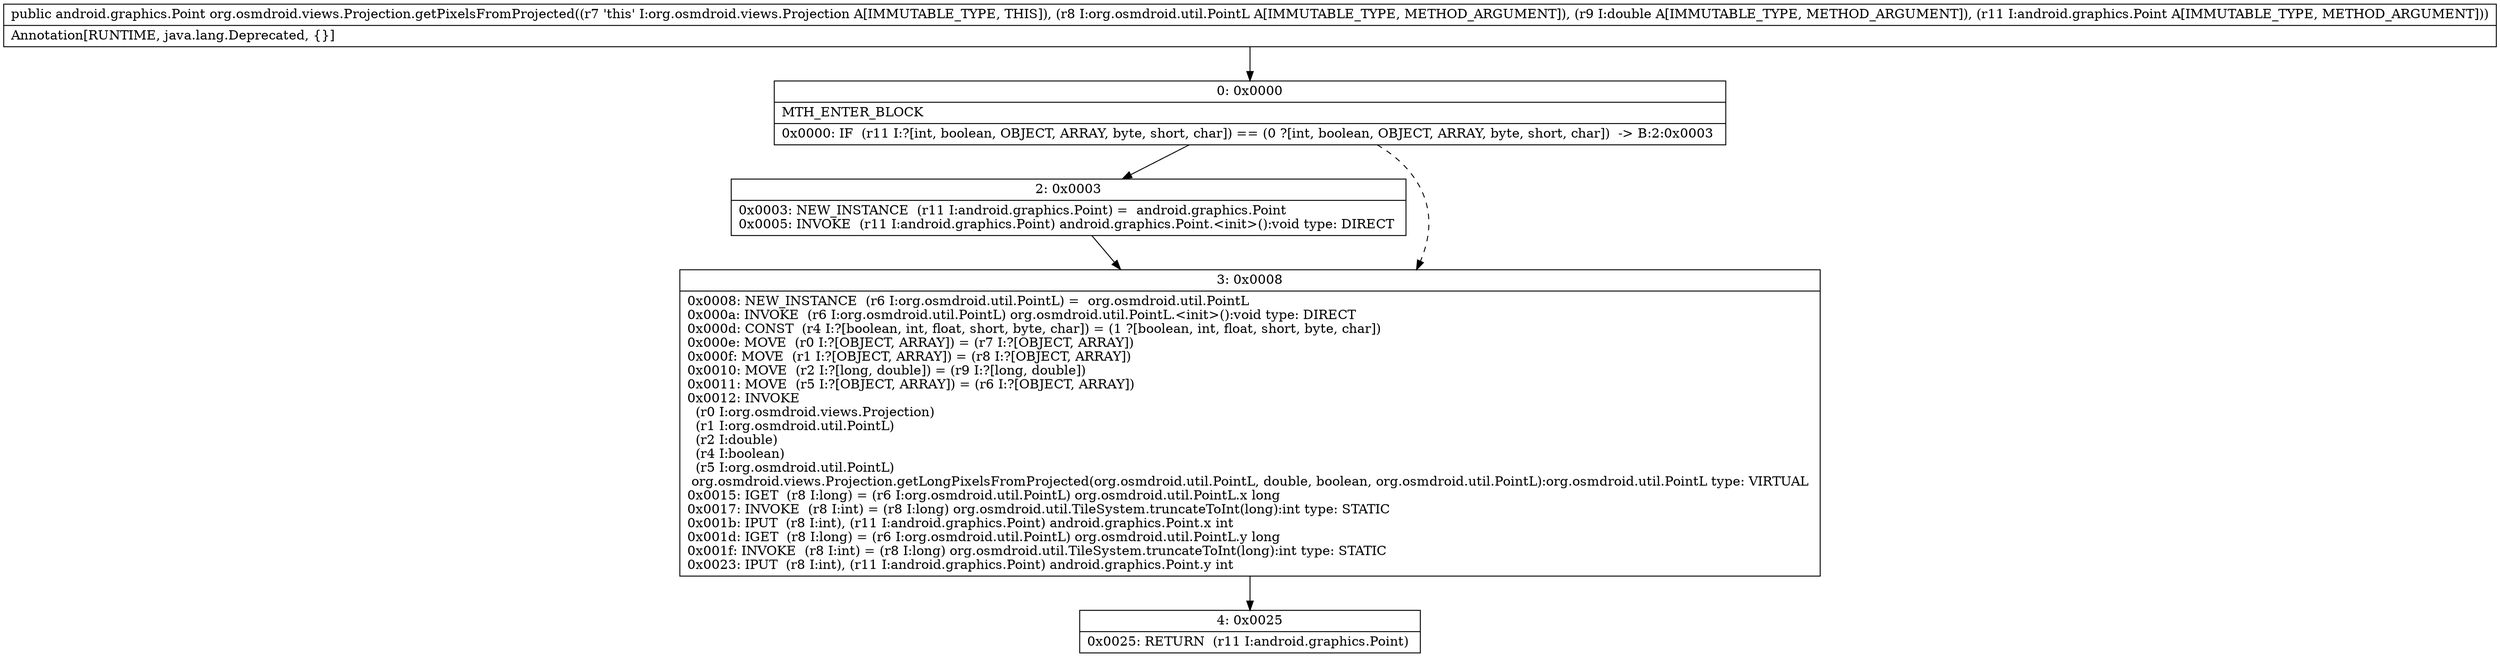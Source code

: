 digraph "CFG fororg.osmdroid.views.Projection.getPixelsFromProjected(Lorg\/osmdroid\/util\/PointL;DLandroid\/graphics\/Point;)Landroid\/graphics\/Point;" {
Node_0 [shape=record,label="{0\:\ 0x0000|MTH_ENTER_BLOCK\l|0x0000: IF  (r11 I:?[int, boolean, OBJECT, ARRAY, byte, short, char]) == (0 ?[int, boolean, OBJECT, ARRAY, byte, short, char])  \-\> B:2:0x0003 \l}"];
Node_2 [shape=record,label="{2\:\ 0x0003|0x0003: NEW_INSTANCE  (r11 I:android.graphics.Point) =  android.graphics.Point \l0x0005: INVOKE  (r11 I:android.graphics.Point) android.graphics.Point.\<init\>():void type: DIRECT \l}"];
Node_3 [shape=record,label="{3\:\ 0x0008|0x0008: NEW_INSTANCE  (r6 I:org.osmdroid.util.PointL) =  org.osmdroid.util.PointL \l0x000a: INVOKE  (r6 I:org.osmdroid.util.PointL) org.osmdroid.util.PointL.\<init\>():void type: DIRECT \l0x000d: CONST  (r4 I:?[boolean, int, float, short, byte, char]) = (1 ?[boolean, int, float, short, byte, char]) \l0x000e: MOVE  (r0 I:?[OBJECT, ARRAY]) = (r7 I:?[OBJECT, ARRAY]) \l0x000f: MOVE  (r1 I:?[OBJECT, ARRAY]) = (r8 I:?[OBJECT, ARRAY]) \l0x0010: MOVE  (r2 I:?[long, double]) = (r9 I:?[long, double]) \l0x0011: MOVE  (r5 I:?[OBJECT, ARRAY]) = (r6 I:?[OBJECT, ARRAY]) \l0x0012: INVOKE  \l  (r0 I:org.osmdroid.views.Projection)\l  (r1 I:org.osmdroid.util.PointL)\l  (r2 I:double)\l  (r4 I:boolean)\l  (r5 I:org.osmdroid.util.PointL)\l org.osmdroid.views.Projection.getLongPixelsFromProjected(org.osmdroid.util.PointL, double, boolean, org.osmdroid.util.PointL):org.osmdroid.util.PointL type: VIRTUAL \l0x0015: IGET  (r8 I:long) = (r6 I:org.osmdroid.util.PointL) org.osmdroid.util.PointL.x long \l0x0017: INVOKE  (r8 I:int) = (r8 I:long) org.osmdroid.util.TileSystem.truncateToInt(long):int type: STATIC \l0x001b: IPUT  (r8 I:int), (r11 I:android.graphics.Point) android.graphics.Point.x int \l0x001d: IGET  (r8 I:long) = (r6 I:org.osmdroid.util.PointL) org.osmdroid.util.PointL.y long \l0x001f: INVOKE  (r8 I:int) = (r8 I:long) org.osmdroid.util.TileSystem.truncateToInt(long):int type: STATIC \l0x0023: IPUT  (r8 I:int), (r11 I:android.graphics.Point) android.graphics.Point.y int \l}"];
Node_4 [shape=record,label="{4\:\ 0x0025|0x0025: RETURN  (r11 I:android.graphics.Point) \l}"];
MethodNode[shape=record,label="{public android.graphics.Point org.osmdroid.views.Projection.getPixelsFromProjected((r7 'this' I:org.osmdroid.views.Projection A[IMMUTABLE_TYPE, THIS]), (r8 I:org.osmdroid.util.PointL A[IMMUTABLE_TYPE, METHOD_ARGUMENT]), (r9 I:double A[IMMUTABLE_TYPE, METHOD_ARGUMENT]), (r11 I:android.graphics.Point A[IMMUTABLE_TYPE, METHOD_ARGUMENT]))  | Annotation[RUNTIME, java.lang.Deprecated, \{\}]\l}"];
MethodNode -> Node_0;
Node_0 -> Node_2;
Node_0 -> Node_3[style=dashed];
Node_2 -> Node_3;
Node_3 -> Node_4;
}

